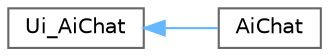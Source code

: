 digraph "类继承关系图"
{
 // LATEX_PDF_SIZE
  bgcolor="transparent";
  edge [fontname=Helvetica,fontsize=10,labelfontname=Helvetica,labelfontsize=10];
  node [fontname=Helvetica,fontsize=10,shape=box,height=0.2,width=0.4];
  rankdir="LR";
  Node0 [id="Node000000",label="Ui_AiChat",height=0.2,width=0.4,color="grey40", fillcolor="white", style="filled",URL="$class_ui___ai_chat.html",tooltip=" "];
  Node0 -> Node1 [id="edge464_Node000000_Node000001",dir="back",color="steelblue1",style="solid",tooltip=" "];
  Node1 [id="Node000001",label="AiChat",height=0.2,width=0.4,color="grey40", fillcolor="white", style="filled",URL="$class_ui_1_1_ai_chat.html",tooltip=" "];
}
